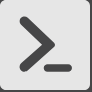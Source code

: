 <mxfile version="24.4.0" type="device">
  <diagram name="第 1 页" id="ewl9boTtj5eG1xmZE2dz">
    <mxGraphModel dx="169" dy="108" grid="1" gridSize="3.937" guides="1" tooltips="1" connect="1" arrows="1" fold="1" page="1" pageScale="1" pageWidth="50" pageHeight="50" background="#464647" math="0" shadow="0">
      <root>
        <mxCell id="0" />
        <mxCell id="1" parent="0" />
        <mxCell id="GDRDUoUmT-yrd-SzKRiU-1" value="" style="sketch=0;pointerEvents=1;shadow=0;dashed=0;html=1;strokeColor=none;fillColor=#E6E6E6;labelPosition=center;verticalLabelPosition=bottom;verticalAlign=top;outlineConnect=0;align=center;shape=mxgraph.office.concepts.powershell;" vertex="1" parent="1">
          <mxGeometry x="3" y="3" width="45" height="45" as="geometry" />
        </mxCell>
      </root>
    </mxGraphModel>
  </diagram>
</mxfile>
